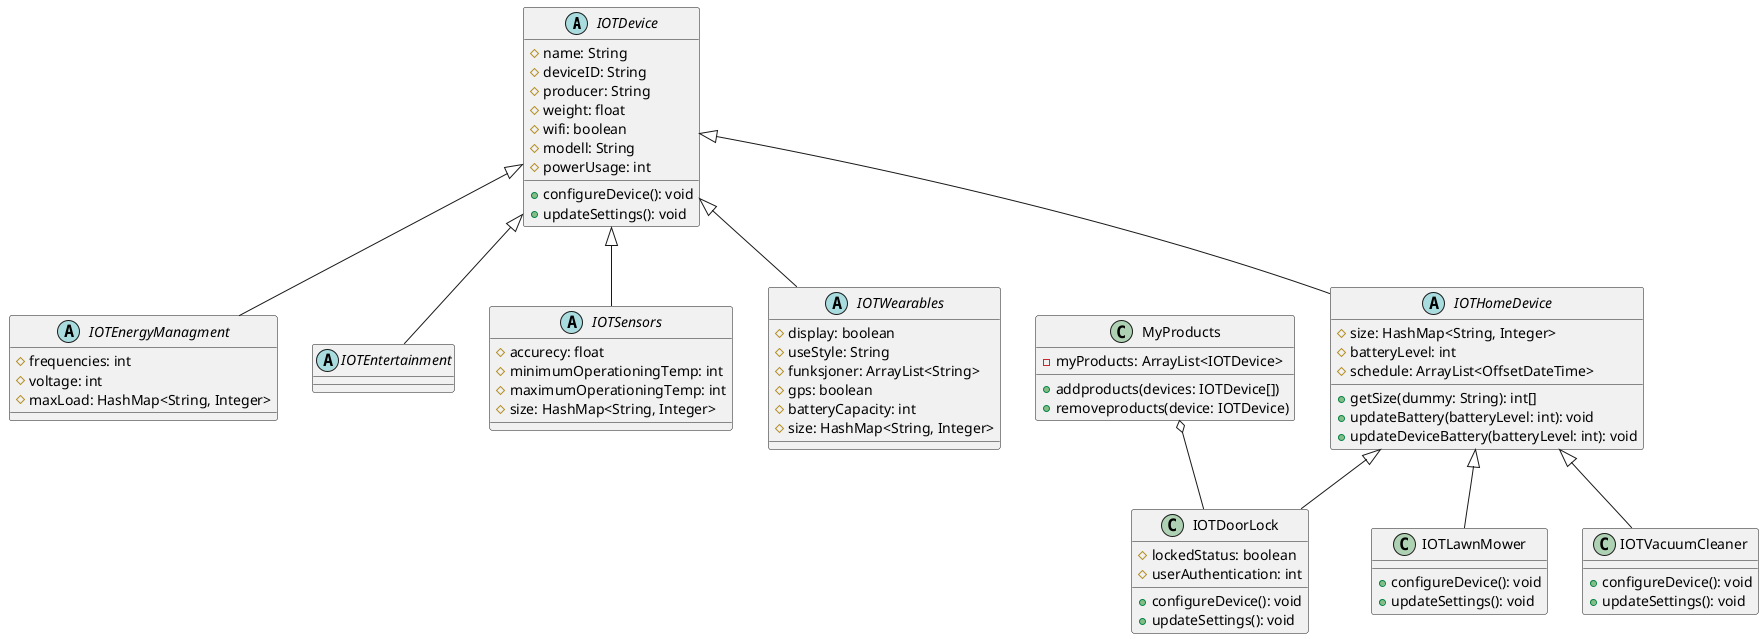 @startuml
'https://plantuml.com/class-diagram

abstract class IOTDevice{
    #name: String
    #deviceID: String
    #producer: String
    #weight: float
    #wifi: boolean
    #modell: String
    #powerUsage: int
    +configureDevice(): void
    +updateSettings(): void
}
IOTDevice <|-- IOTEnergyManagment
IOTDevice <|-- IOTEntertainment
IOTDevice <|-- IOTSensors
IOTDevice <|-- IOTWearables
IOTDevice <|-- IOTHomeDevice
abstract class IOTEnergyManagment{
    #frequencies: int
    #voltage: int
    #maxLoad: HashMap<String, Integer>
}
abstract class IOTEntertainment
abstract class IOTSensors{
    #accurecy: float
    #minimumOperationingTemp: int
    #maximumOperationingTemp: int
    #size: HashMap<String, Integer>
}
abstract class IOTWearables{
    #display: boolean
    #useStyle: String
    #funksjoner: ArrayList<String>
    #gps: boolean
    #batteryCapacity: int
    #size: HashMap<String, Integer>
}
abstract class IOTHomeDevice{
    #size: HashMap<String, Integer>
    #batteryLevel: int
    #schedule: ArrayList<OffsetDateTime>
    +getSize(dummy: String): int[]
    +updateBattery(batteryLevel: int): void
    +updateDeviceBattery(batteryLevel: int): void
}
IOTHomeDevice <|-- IOTDoorLock
IOTHomeDevice <|-- IOTLawnMower
IOTHomeDevice <|-- IOTVacuumCleaner
class IOTDoorLock{
    #lockedStatus: boolean
    #userAuthentication: int
    +configureDevice(): void
    +updateSettings(): void
}
class IOTLawnMower{
    +configureDevice(): void
    +updateSettings(): void
}
class IOTVacuumCleaner{
    +configureDevice(): void
    +updateSettings(): void
}
class MyProducts{
    -myProducts: ArrayList<IOTDevice>
    +addproducts(devices: IOTDevice[])
    +removeproducts(device: IOTDevice)
}
MyProducts o-- IOTDoorLock

@enduml